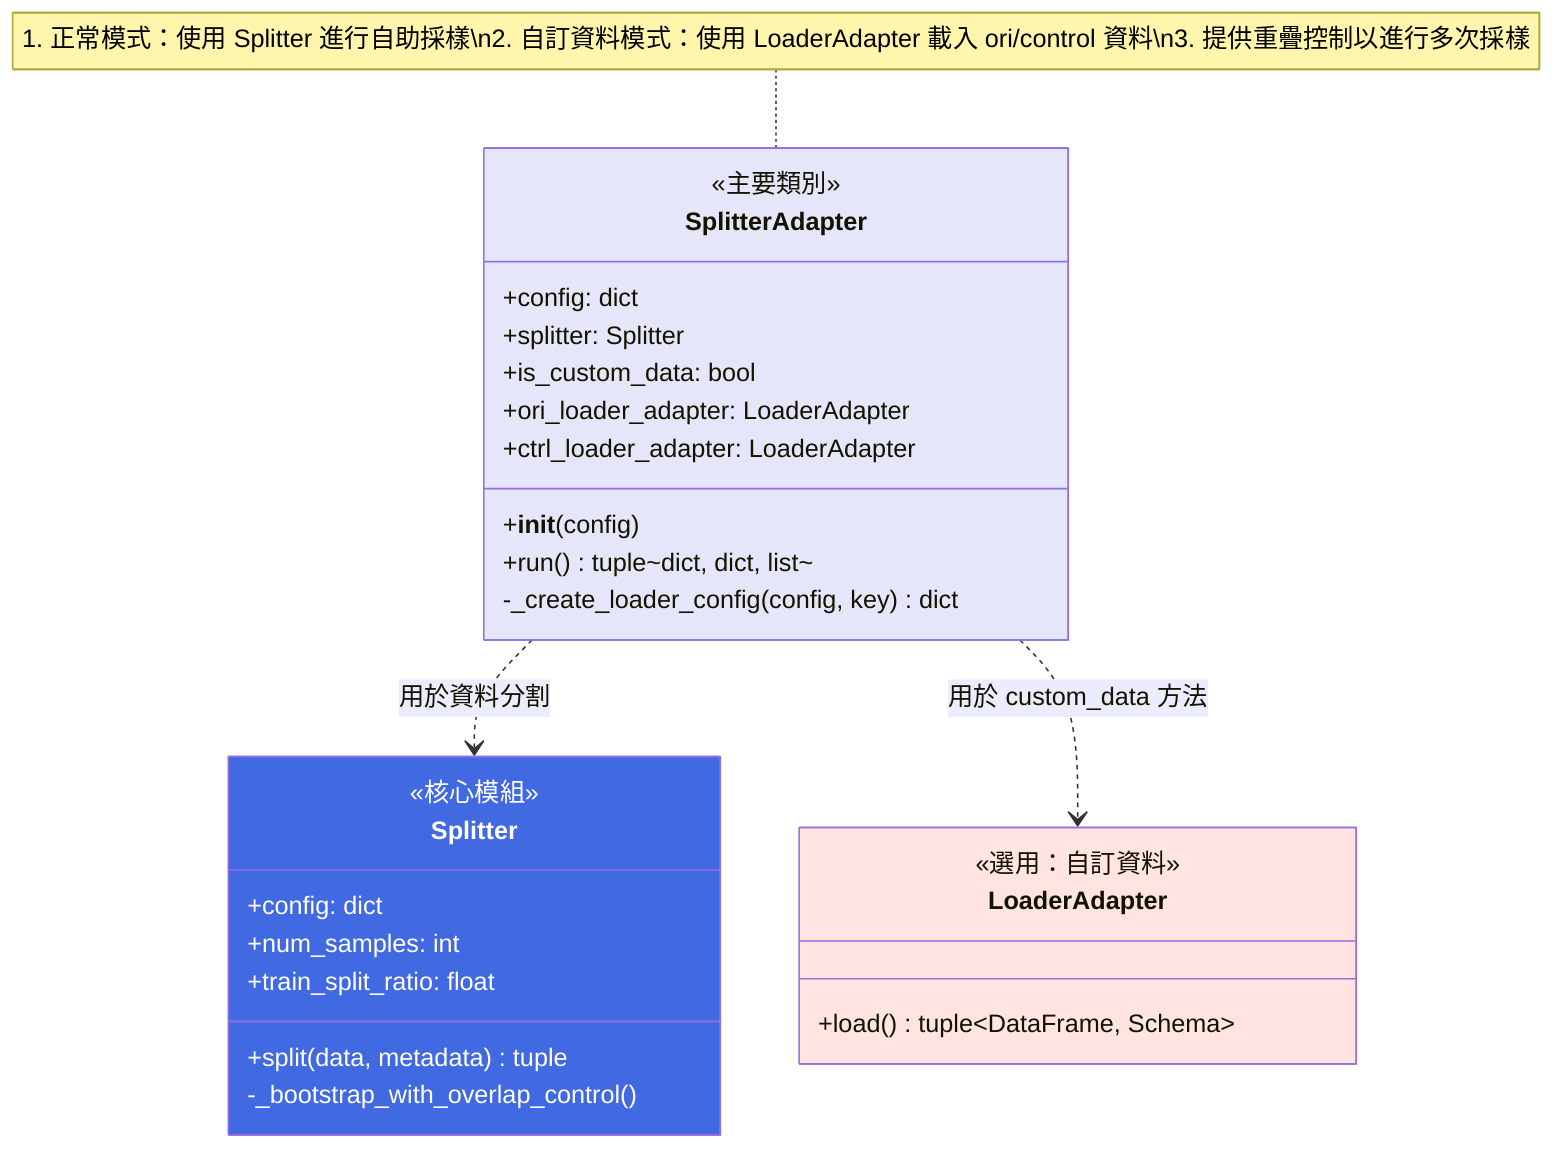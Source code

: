 classDiagram

    class SplitterAdapter {
        +config: dict
        +splitter: Splitter
        +is_custom_data: bool
        +ori_loader_adapter: LoaderAdapter
        +ctrl_loader_adapter: LoaderAdapter
        +__init__(config)
        +run() tuple~dict, dict, list~
        -_create_loader_config(config, key) dict
    }

    class Splitter {
        +config: dict
        +num_samples: int
        +train_split_ratio: float
        +split(data, metadata) tuple
        -_bootstrap_with_overlap_control()
    }

    class LoaderAdapter {
        +load() tuple~DataFrame, Schema~
    }

    SplitterAdapter ..> Splitter : 用於資料分割
    SplitterAdapter ..> LoaderAdapter : 用於 custom_data 方法

    %% 樣式定義
    class SplitterAdapter {
        <<主要類別>>
    }
    style SplitterAdapter fill:#E6E6FA

    class Splitter {
        <<核心模組>>
    }
    style Splitter fill:#4169E1,color:#fff

    class LoaderAdapter {
        <<選用：自訂資料>>
    }
    style LoaderAdapter fill:#FFE4E1

    note for SplitterAdapter "1. 正常模式：使用 Splitter 進行自助採樣\n2. 自訂資料模式：使用 LoaderAdapter 載入 ori/control 資料\n3. 提供重疊控制以進行多次採樣"